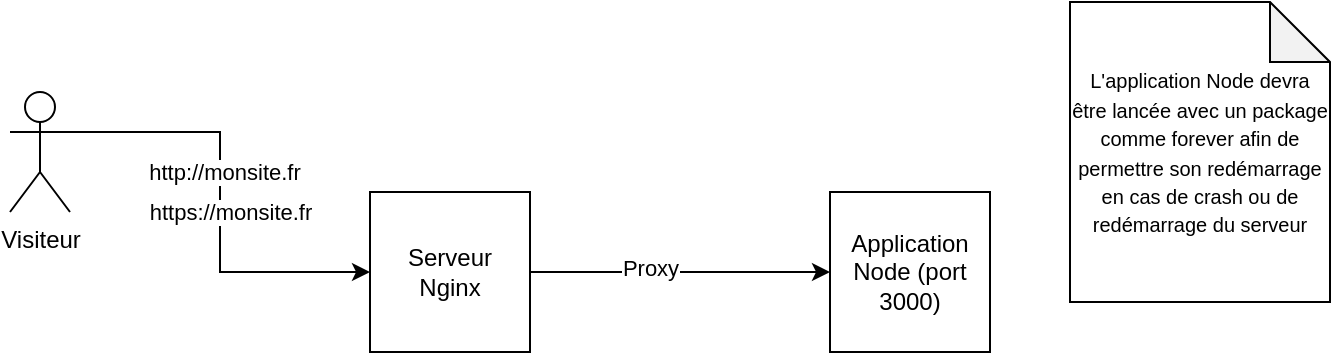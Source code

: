 <mxfile version="13.3.5" type="device"><diagram id="mSFgEzJasbgaB0yNrh2B" name="Page-1"><mxGraphModel dx="786" dy="418" grid="1" gridSize="10" guides="1" tooltips="1" connect="1" arrows="1" fold="1" page="1" pageScale="1" pageWidth="827" pageHeight="1169" math="0" shadow="0"><root><mxCell id="0"/><mxCell id="1" parent="0"/><mxCell id="9Mp7J7_zdUCKMGRQs-wn-9" style="edgeStyle=orthogonalEdgeStyle;rounded=0;orthogonalLoop=1;jettySize=auto;html=1;exitX=1;exitY=0.5;exitDx=0;exitDy=0;" edge="1" parent="1" source="9Mp7J7_zdUCKMGRQs-wn-1" target="9Mp7J7_zdUCKMGRQs-wn-7"><mxGeometry relative="1" as="geometry"/></mxCell><mxCell id="9Mp7J7_zdUCKMGRQs-wn-10" value="Proxy" style="edgeLabel;html=1;align=center;verticalAlign=middle;resizable=0;points=[];" vertex="1" connectable="0" parent="9Mp7J7_zdUCKMGRQs-wn-9"><mxGeometry x="-0.2" y="2" relative="1" as="geometry"><mxPoint as="offset"/></mxGeometry></mxCell><mxCell id="9Mp7J7_zdUCKMGRQs-wn-1" value="Serveur &lt;br&gt;Nginx" style="whiteSpace=wrap;html=1;aspect=fixed;" vertex="1" parent="1"><mxGeometry x="200" y="170" width="80" height="80" as="geometry"/></mxCell><mxCell id="9Mp7J7_zdUCKMGRQs-wn-4" style="edgeStyle=orthogonalEdgeStyle;rounded=0;orthogonalLoop=1;jettySize=auto;html=1;exitX=1;exitY=0.333;exitDx=0;exitDy=0;exitPerimeter=0;entryX=0;entryY=0.5;entryDx=0;entryDy=0;" edge="1" parent="1" source="9Mp7J7_zdUCKMGRQs-wn-2" target="9Mp7J7_zdUCKMGRQs-wn-1"><mxGeometry relative="1" as="geometry"/></mxCell><mxCell id="9Mp7J7_zdUCKMGRQs-wn-11" value="http://monsite.fr" style="edgeLabel;html=1;align=center;verticalAlign=middle;resizable=0;points=[];" vertex="1" connectable="0" parent="9Mp7J7_zdUCKMGRQs-wn-4"><mxGeometry x="-0.262" y="-1" relative="1" as="geometry"><mxPoint x="3" y="14" as="offset"/></mxGeometry></mxCell><mxCell id="9Mp7J7_zdUCKMGRQs-wn-2" value="Visiteur" style="shape=umlActor;verticalLabelPosition=bottom;labelBackgroundColor=#ffffff;verticalAlign=top;html=1;outlineConnect=0;" vertex="1" parent="1"><mxGeometry x="20" y="120" width="30" height="60" as="geometry"/></mxCell><mxCell id="9Mp7J7_zdUCKMGRQs-wn-7" value="Application&lt;br&gt;Node (port 3000)" style="whiteSpace=wrap;html=1;aspect=fixed;" vertex="1" parent="1"><mxGeometry x="430" y="170" width="80" height="80" as="geometry"/></mxCell><mxCell id="9Mp7J7_zdUCKMGRQs-wn-12" value="https://monsite.fr" style="edgeLabel;html=1;align=center;verticalAlign=middle;resizable=0;points=[];" vertex="1" connectable="0" parent="1"><mxGeometry x="130" y="180" as="geometry"/></mxCell><mxCell id="9Mp7J7_zdUCKMGRQs-wn-15" value="&lt;font style=&quot;font-size: 10px&quot;&gt;L'application Node devra être lancée avec un package comme forever afin de permettre son redémarrage en cas de crash ou de redémarrage du serveur&lt;/font&gt;" style="shape=note;whiteSpace=wrap;html=1;backgroundOutline=1;darkOpacity=0.05;" vertex="1" parent="1"><mxGeometry x="550" y="75" width="130" height="150" as="geometry"/></mxCell></root></mxGraphModel></diagram></mxfile>
